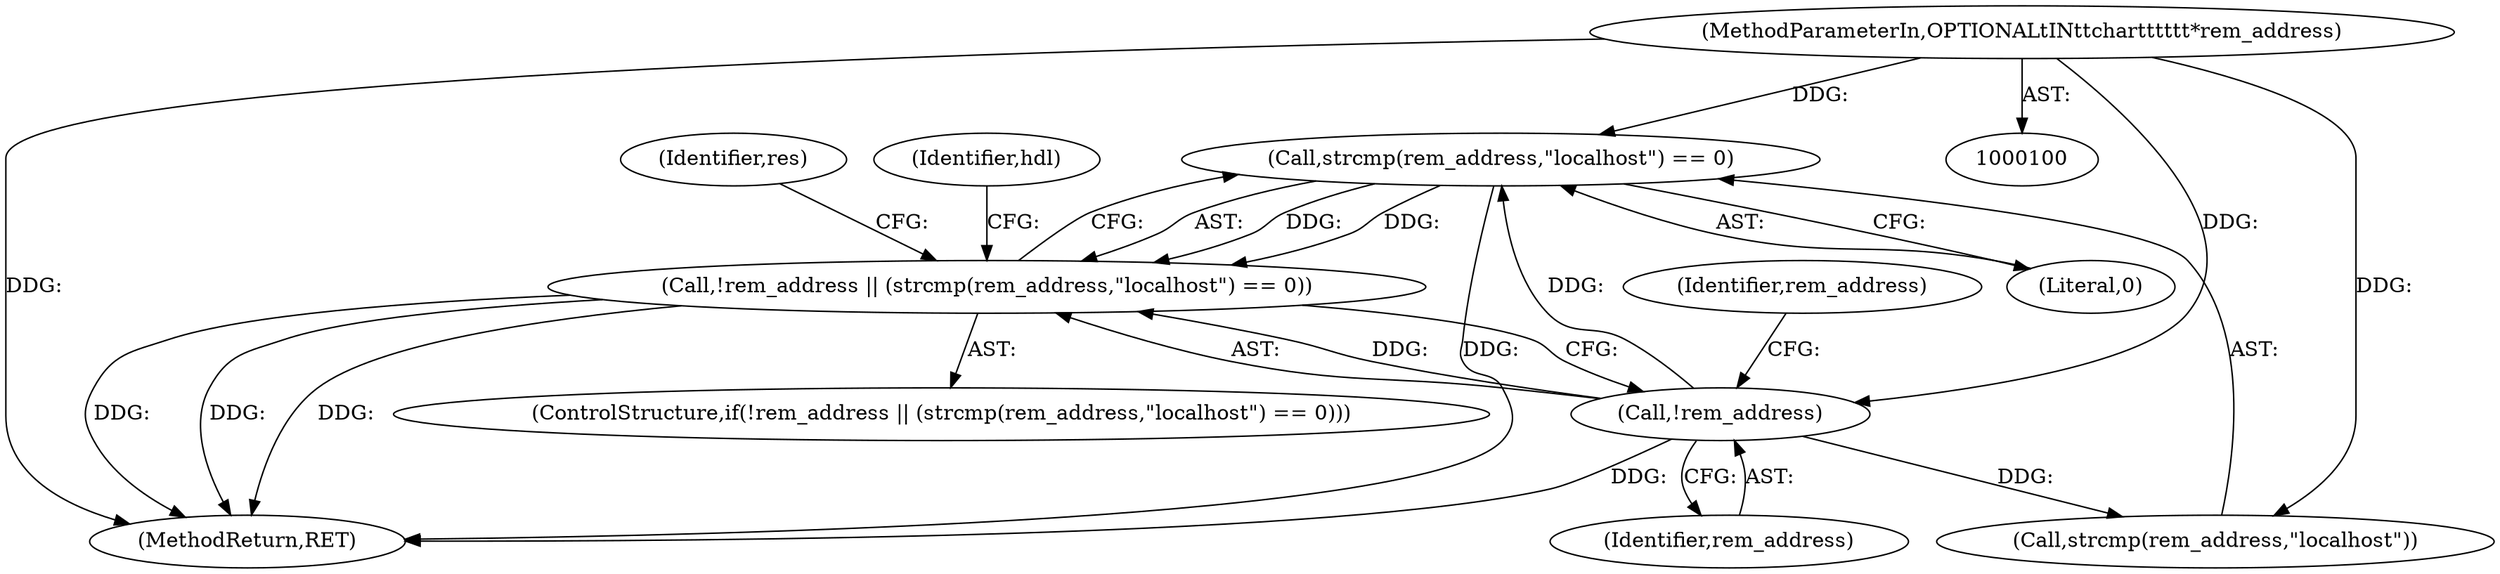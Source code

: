 digraph "0_opa-ff_c5759e7b76f5bf844be6c6641cc1b356bbc83869_2@API" {
"1000138" [label="(Call,strcmp(rem_address,\"localhost\") == 0)"];
"1000136" [label="(Call,!rem_address)"];
"1000103" [label="(MethodParameterIn,OPTIONAL\tIN\t\tchar\t\t\t\t\t\t*rem_address)"];
"1000135" [label="(Call,!rem_address || (strcmp(rem_address,\"localhost\") == 0))"];
"1000139" [label="(Call,strcmp(rem_address,\"localhost\"))"];
"1000137" [label="(Identifier,rem_address)"];
"1000178" [label="(Identifier,res)"];
"1000134" [label="(ControlStructure,if(!rem_address || (strcmp(rem_address,\"localhost\") == 0)))"];
"1000140" [label="(Identifier,rem_address)"];
"1000135" [label="(Call,!rem_address || (strcmp(rem_address,\"localhost\") == 0))"];
"1000138" [label="(Call,strcmp(rem_address,\"localhost\") == 0)"];
"1000190" [label="(MethodReturn,RET)"];
"1000147" [label="(Identifier,hdl)"];
"1000142" [label="(Literal,0)"];
"1000136" [label="(Call,!rem_address)"];
"1000103" [label="(MethodParameterIn,OPTIONAL\tIN\t\tchar\t\t\t\t\t\t*rem_address)"];
"1000138" -> "1000135"  [label="AST: "];
"1000138" -> "1000142"  [label="CFG: "];
"1000139" -> "1000138"  [label="AST: "];
"1000142" -> "1000138"  [label="AST: "];
"1000135" -> "1000138"  [label="CFG: "];
"1000138" -> "1000190"  [label="DDG: "];
"1000138" -> "1000135"  [label="DDG: "];
"1000138" -> "1000135"  [label="DDG: "];
"1000136" -> "1000138"  [label="DDG: "];
"1000103" -> "1000138"  [label="DDG: "];
"1000136" -> "1000135"  [label="AST: "];
"1000136" -> "1000137"  [label="CFG: "];
"1000137" -> "1000136"  [label="AST: "];
"1000140" -> "1000136"  [label="CFG: "];
"1000135" -> "1000136"  [label="CFG: "];
"1000136" -> "1000190"  [label="DDG: "];
"1000136" -> "1000135"  [label="DDG: "];
"1000103" -> "1000136"  [label="DDG: "];
"1000136" -> "1000139"  [label="DDG: "];
"1000103" -> "1000100"  [label="AST: "];
"1000103" -> "1000190"  [label="DDG: "];
"1000103" -> "1000139"  [label="DDG: "];
"1000135" -> "1000134"  [label="AST: "];
"1000147" -> "1000135"  [label="CFG: "];
"1000178" -> "1000135"  [label="CFG: "];
"1000135" -> "1000190"  [label="DDG: "];
"1000135" -> "1000190"  [label="DDG: "];
"1000135" -> "1000190"  [label="DDG: "];
}
